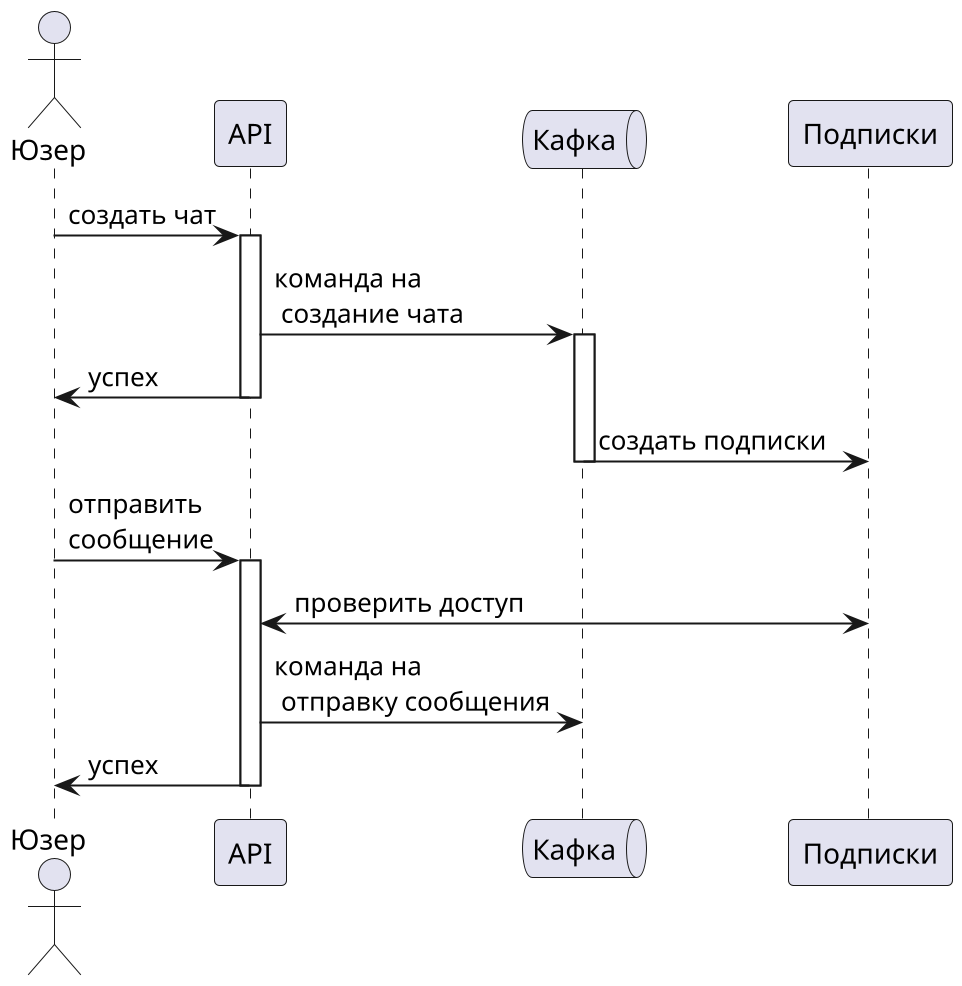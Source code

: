 @startuml
scale 2
actor Юзер as user
participant "API" as api
queue "Кафка" as kafka
participant "Подписки" as subscriptions


user -> api: создать чат
activate api
api -> kafka ++: команда на\n создание чата
user <- api: успех
deactivate api

kafka -> subscriptions --: создать подписки

user -> api: отправить\nсообщение
activate api
api <-> subscriptions: проверить доступ
api -> kafka: команда на \n отправку сообщения
user <- api: успех
deactivate api


@enduml
